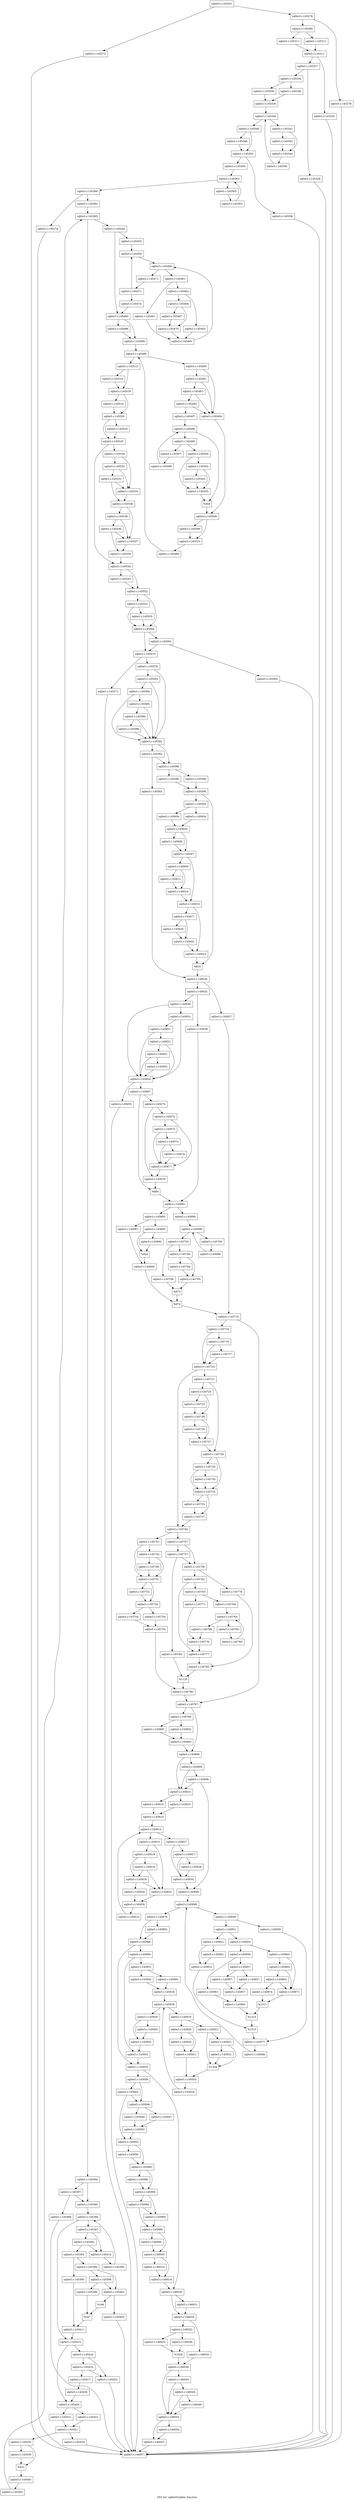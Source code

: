 digraph "CFG for 'sqlite3Update' function" {
	label="CFG for 'sqlite3Update' function";

	Node0x55c0f9e74350 [shape=record,label="{sqlite3.c:145202:}"];
	Node0x55c0f9e74350 -> Node0x55c0f9e86e60;
	Node0x55c0f9e74350 -> Node0x55c0f9e86eb0;
	Node0x55c0f9e86e60 [shape=record,label="{sqlite3.c:145272:}"];
	Node0x55c0f9e86e60 -> Node0x55c0f9e87af0;
	Node0x55c0f9e86eb0 [shape=record,label="{sqlite3.c:145278:}"];
	Node0x55c0f9e86eb0 -> Node0x55c0f9e88030;
	Node0x55c0f9e86eb0 -> Node0x55c0f9e88080;
	Node0x55c0f9e88030 [shape=record,label="{sqlite3.c:145279:}"];
	Node0x55c0f9e88030 -> Node0x55c0f9e87af0;
	Node0x55c0f9e88080 [shape=record,label="{sqlite3.c:145280:}"];
	Node0x55c0f9e88080 -> Node0x55c0f9e88cc0;
	Node0x55c0f9e88080 -> Node0x55c0f9e89290;
	Node0x55c0f9e88cc0 [shape=record,label="{sqlite3.c:145311:}"];
	Node0x55c0f9e88cc0 -> Node0x55c0f9e892e0;
	Node0x55c0f9e89290 [shape=record,label="{sqlite3.c:145311:}"];
	Node0x55c0f9e89290 -> Node0x55c0f9e892e0;
	Node0x55c0f9e892e0 [shape=record,label="{sqlite3.c:145311:}"];
	Node0x55c0f9e892e0 -> Node0x55c0f9e89bf0;
	Node0x55c0f9e892e0 -> Node0x55c0f9e89c40;
	Node0x55c0f9e89bf0 [shape=record,label="{sqlite3.c:145325:}"];
	Node0x55c0f9e89bf0 -> Node0x55c0f9e87af0;
	Node0x55c0f9e89c40 [shape=record,label="{sqlite3.c:145327:}"];
	Node0x55c0f9e89c40 -> Node0x55c0f9e8a270;
	Node0x55c0f9e89c40 -> Node0x55c0f9e8a2c0;
	Node0x55c0f9e8a270 [shape=record,label="{sqlite3.c:145328:}"];
	Node0x55c0f9e8a270 -> Node0x55c0f9e87af0;
	Node0x55c0f9e8a2c0 [shape=record,label="{sqlite3.c:145336:}"];
	Node0x55c0f9e8a2c0 -> Node0x55c0f9e8b150;
	Node0x55c0f9e8a2c0 -> Node0x55c0f9e8b1a0;
	Node0x55c0f9e8b150 [shape=record,label="{sqlite3.c:145338:}"];
	Node0x55c0f9e8b150 -> Node0x55c0f9e8b1f0;
	Node0x55c0f9e8b1a0 [shape=record,label="{sqlite3.c:145338:}"];
	Node0x55c0f9e8b1a0 -> Node0x55c0f9e8b1f0;
	Node0x55c0f9e8b1f0 [shape=record,label="{sqlite3.c:145338:}"];
	Node0x55c0f9e8b1f0 -> Node0x55c0f9e8be70;
	Node0x55c0f9e8be70 [shape=record,label="{sqlite3.c:145340:}"];
	Node0x55c0f9e8be70 -> Node0x55c0f9e8c090;
	Node0x55c0f9e8be70 -> Node0x55c0f9e8b9a0;
	Node0x55c0f9e8c090 [shape=record,label="{sqlite3.c:145341:}"];
	Node0x55c0f9e8c090 -> Node0x55c0f9e8c3d0;
	Node0x55c0f9e8c090 -> Node0x55c0f9e8c420;
	Node0x55c0f9e8c3d0 [shape=record,label="{sqlite3.c:145342:}"];
	Node0x55c0f9e8c3d0 -> Node0x55c0f9e8c420;
	Node0x55c0f9e8c420 [shape=record,label="{sqlite3.c:145344:}"];
	Node0x55c0f9e8c420 -> Node0x55c0f9e8c000;
	Node0x55c0f9e8c000 [shape=record,label="{sqlite3.c:145340:}"];
	Node0x55c0f9e8c000 -> Node0x55c0f9e8be70;
	Node0x55c0f9e8b9a0 [shape=record,label="{sqlite3.c:145346:}"];
	Node0x55c0f9e8b9a0 -> Node0x55c0f9e8d730;
	Node0x55c0f9e8b9a0 -> Node0x55c0f9e8d780;
	Node0x55c0f9e8d730 [shape=record,label="{sqlite3.c:145348:}"];
	Node0x55c0f9e8d730 -> Node0x55c0f9e8d780;
	Node0x55c0f9e8d780 [shape=record,label="{sqlite3.c:145352:}"];
	Node0x55c0f9e8d780 -> Node0x55c0f9e8f4c0;
	Node0x55c0f9e8d780 -> Node0x55c0f9e8f510;
	Node0x55c0f9e8f4c0 [shape=record,label="{sqlite3.c:145358:}"];
	Node0x55c0f9e8f4c0 -> Node0x55c0f9e87af0;
	Node0x55c0f9e8f510 [shape=record,label="{sqlite3.c:145359:}"];
	Node0x55c0f9e8f510 -> Node0x55c0f9e90d00;
	Node0x55c0f9e90d00 [shape=record,label="{sqlite3.c:145363:}"];
	Node0x55c0f9e90d00 -> Node0x55c0f9e90f20;
	Node0x55c0f9e90d00 -> Node0x55c0f9e90b50;
	Node0x55c0f9e90f20 [shape=record,label="{sqlite3.c:145363:}"];
	Node0x55c0f9e90f20 -> Node0x55c0f9e90e90;
	Node0x55c0f9e90e90 [shape=record,label="{sqlite3.c:145363:}"];
	Node0x55c0f9e90e90 -> Node0x55c0f9e90d00;
	Node0x55c0f9e90b50 [shape=record,label="{sqlite3.c:145366:}"];
	Node0x55c0f9e90b50 -> Node0x55c0f9e92990;
	Node0x55c0f9e90b50 -> Node0x55c0f9e929e0;
	Node0x55c0f9e92990 [shape=record,label="{sqlite3.c:145374:}"];
	Node0x55c0f9e92990 -> Node0x55c0f9e87af0;
	Node0x55c0f9e929e0 [shape=record,label="{sqlite3.c:145382:}"];
	Node0x55c0f9e929e0 -> Node0x55c0f9e93130;
	Node0x55c0f9e93130 [shape=record,label="{sqlite3.c:145383:}"];
	Node0x55c0f9e93130 -> Node0x55c0f9e93350;
	Node0x55c0f9e93130 -> Node0x55c0f9e92f80;
	Node0x55c0f9e93350 [shape=record,label="{sqlite3.c:145384:}"];
	Node0x55c0f9e93350 -> Node0x55c0f9e94270;
	Node0x55c0f9e93350 -> Node0x55c0f9e94220;
	Node0x55c0f9e94270 [shape=record,label="{sqlite3.c:145387:}"];
	Node0x55c0f9e94270 -> Node0x55c0f9e941d0;
	Node0x55c0f9e94270 -> Node0x55c0f9e94220;
	Node0x55c0f9e941d0 [shape=record,label="{sqlite3.c:145388:}"];
	Node0x55c0f9e941d0 -> Node0x55c0f9e87af0;
	Node0x55c0f9e94220 [shape=record,label="{sqlite3.c:145390:}"];
	Node0x55c0f9e94220 -> Node0x55c0f9e95030;
	Node0x55c0f9e95030 [shape=record,label="{sqlite3.c:145390:}"];
	Node0x55c0f9e95030 -> Node0x55c0f9e95250;
	Node0x55c0f9e95030 -> Node0x55c0f9e94e80;
	Node0x55c0f9e95250 [shape=record,label="{sqlite3.c:145391:}"];
	Node0x55c0f9e95250 -> Node0x55c0f9e95940;
	Node0x55c0f9e95250 -> Node0x55c0f9e958f0;
	Node0x55c0f9e95940 [shape=record,label="{sqlite3.c:145392:}"];
	Node0x55c0f9e95940 -> Node0x55c0f9e958a0;
	Node0x55c0f9e95940 -> Node0x55c0f9e958f0;
	Node0x55c0f9e958a0 [shape=record,label="{sqlite3.c:145394:}"];
	Node0x55c0f9e958a0 -> Node0x55c0f9e96f30;
	Node0x55c0f9e958a0 -> Node0x55c0f9e96fd0;
	Node0x55c0f9e96f30 [shape=record,label="{sqlite3.c:145395:}"];
	Node0x55c0f9e96f30 -> Node0x55c0f9e96f80;
	Node0x55c0f9e96fd0 [shape=record,label="{sqlite3.c:145398:}"];
	Node0x55c0f9e96fd0 -> Node0x55c0f9e97f60;
	Node0x55c0f9e96fd0 -> Node0x55c0f9e97f10;
	Node0x55c0f9e97f60 [shape=record,label="{sqlite3.c:145398:}"];
	Node0x55c0f9e97f60 -> Node0x55c0f9e97e70;
	Node0x55c0f9e97f60 -> Node0x55c0f9e97f10;
	Node0x55c0f9e97e70 [shape=record,label="{sqlite3.c:145399:}"];
	Node0x55c0f9e97e70 -> Node0x55c0f9e97ec0;
	Node0x55c0f9e97f10 [shape=record,label="{sqlite3.c:145402:}"];
	Node0x55c0f9e97f10 -> Node0x55c0f9e98d00;
	Node0x55c0f9e97f10 -> Node0x55c0f9e98d50;
	Node0x55c0f9e98d00 [shape=record,label="{sqlite3.c:145405:}"];
	Node0x55c0f9e98d00 -> Node0x55c0f9e87af0;
	Node0x55c0f9e98d50 [shape=record,label="{%346}"];
	Node0x55c0f9e98d50 -> Node0x55c0f9e97ec0;
	Node0x55c0f9e97ec0 [shape=record,label="{%347}"];
	Node0x55c0f9e97ec0 -> Node0x55c0f9e96f80;
	Node0x55c0f9e96f80 [shape=record,label="{sqlite3.c:145411:}"];
	Node0x55c0f9e96f80 -> Node0x55c0f9e94e80;
	Node0x55c0f9e958f0 [shape=record,label="{sqlite3.c:145414:}"];
	Node0x55c0f9e958f0 -> Node0x55c0f9e951c0;
	Node0x55c0f9e951c0 [shape=record,label="{sqlite3.c:145390:}"];
	Node0x55c0f9e951c0 -> Node0x55c0f9e95030;
	Node0x55c0f9e94e80 [shape=record,label="{sqlite3.c:145415:}"];
	Node0x55c0f9e94e80 -> Node0x55c0f9e9a9f0;
	Node0x55c0f9e94e80 -> Node0x55c0f9e9aa40;
	Node0x55c0f9e9a9f0 [shape=record,label="{sqlite3.c:145416:}"];
	Node0x55c0f9e9a9f0 -> Node0x55c0f9e9b110;
	Node0x55c0f9e9a9f0 -> Node0x55c0f9e9b0c0;
	Node0x55c0f9e9b110 [shape=record,label="{sqlite3.c:145416:}"];
	Node0x55c0f9e9b110 -> Node0x55c0f9e9b020;
	Node0x55c0f9e9b110 -> Node0x55c0f9e9b0c0;
	Node0x55c0f9e9b020 [shape=record,label="{sqlite3.c:145417:}"];
	Node0x55c0f9e9b020 -> Node0x55c0f9e9b070;
	Node0x55c0f9e9b0c0 [shape=record,label="{sqlite3.c:145422:}"];
	Node0x55c0f9e9b0c0 -> Node0x55c0f9e87af0;
	Node0x55c0f9e9b070 [shape=record,label="{sqlite3.c:145426:}"];
	Node0x55c0f9e9b070 -> Node0x55c0f9e9aa40;
	Node0x55c0f9e9aa40 [shape=record,label="{sqlite3.c:145429:}"];
	Node0x55c0f9e9aa40 -> Node0x55c0f9e9d920;
	Node0x55c0f9e9aa40 -> Node0x55c0f9e9d970;
	Node0x55c0f9e9d920 [shape=record,label="{sqlite3.c:145431:}"];
	Node0x55c0f9e9d920 -> Node0x55c0f9e9d9c0;
	Node0x55c0f9e9d970 [shape=record,label="{sqlite3.c:145431:}"];
	Node0x55c0f9e9d970 -> Node0x55c0f9e9d9c0;
	Node0x55c0f9e9d9c0 [shape=record,label="{sqlite3.c:145431:}"];
	Node0x55c0f9e9d9c0 -> Node0x55c0f9e9e800;
	Node0x55c0f9e9d9c0 -> Node0x55c0f9e9e9d0;
	Node0x55c0f9e9e800 [shape=record,label="{sqlite3.c:145434:}"];
	Node0x55c0f9e9e800 -> Node0x55c0f9e87af0;
	Node0x55c0f9e9e9d0 [shape=record,label="{sqlite3.c:145435:}"];
	Node0x55c0f9e9e9d0 -> Node0x55c0f9e9ee70;
	Node0x55c0f9e9e9d0 -> Node0x55c0f9e9eec0;
	Node0x55c0f9e9ee70 [shape=record,label="{sqlite3.c:145436:}"];
	Node0x55c0f9e9ee70 -> Node0x55c0f9e9eec0;
	Node0x55c0f9e9eec0 [shape=record,label="{%422}"];
	Node0x55c0f9e9eec0 -> Node0x55c0f9e9e980;
	Node0x55c0f9e9e980 [shape=record,label="{sqlite3.c:145440:}"];
	Node0x55c0f9e9e980 -> Node0x55c0f9e932c0;
	Node0x55c0f9e932c0 [shape=record,label="{sqlite3.c:145383:}"];
	Node0x55c0f9e932c0 -> Node0x55c0f9e93130;
	Node0x55c0f9e92f80 [shape=record,label="{sqlite3.c:145444:}"];
	Node0x55c0f9e92f80 -> Node0x55c0f9ea0050;
	Node0x55c0f9e92f80 -> Node0x55c0f9ea00a0;
	Node0x55c0f9ea0050 [shape=record,label="{sqlite3.c:145455:}"];
	Node0x55c0f9ea0050 -> Node0x55c0f9ea0950;
	Node0x55c0f9ea0950 [shape=record,label="{sqlite3.c:145459:}"];
	Node0x55c0f9ea0950 -> Node0x55c0f9ea0d80;
	Node0x55c0f9ea0d80 [shape=record,label="{sqlite3.c:145460:}"];
	Node0x55c0f9ea0d80 -> Node0x55c0f9ea0fa0;
	Node0x55c0f9ea0d80 -> Node0x55c0f9ea0bd0;
	Node0x55c0f9ea0fa0 [shape=record,label="{sqlite3.c:145461:}"];
	Node0x55c0f9ea0fa0 -> Node0x55c0f9ea15f0;
	Node0x55c0f9ea0fa0 -> Node0x55c0f9ea1640;
	Node0x55c0f9ea15f0 [shape=record,label="{sqlite3.c:145461:}"];
	Node0x55c0f9ea15f0 -> Node0x55c0f9ea0f10;
	Node0x55c0f9ea1640 [shape=record,label="{sqlite3.c:145462:}"];
	Node0x55c0f9ea1640 -> Node0x55c0f9ea1bf0;
	Node0x55c0f9ea1640 -> Node0x55c0f9ea1c40;
	Node0x55c0f9ea1bf0 [shape=record,label="{sqlite3.c:145462:}"];
	Node0x55c0f9ea1bf0 -> Node0x55c0f9ea0f10;
	Node0x55c0f9ea1c40 [shape=record,label="{sqlite3.c:145464:}"];
	Node0x55c0f9ea1c40 -> Node0x55c0f9ea2640;
	Node0x55c0f9ea1c40 -> Node0x55c0f9ea2690;
	Node0x55c0f9ea2640 [shape=record,label="{sqlite3.c:145467:}"];
	Node0x55c0f9ea2640 -> Node0x55c0f9ea2690;
	Node0x55c0f9ea2690 [shape=record,label="{sqlite3.c:145470:}"];
	Node0x55c0f9ea2690 -> Node0x55c0f9ea0f10;
	Node0x55c0f9ea0f10 [shape=record,label="{sqlite3.c:145460:}"];
	Node0x55c0f9ea0f10 -> Node0x55c0f9ea0d80;
	Node0x55c0f9ea0bd0 [shape=record,label="{sqlite3.c:145471:}"];
	Node0x55c0f9ea0bd0 -> Node0x55c0f9ea0900;
	Node0x55c0f9ea0900 [shape=record,label="{sqlite3.c:145471:}"];
	Node0x55c0f9ea0900 -> Node0x55c0f9ea0950;
	Node0x55c0f9ea0900 -> Node0x55c0f9ea08b0;
	Node0x55c0f9ea08b0 [shape=record,label="{sqlite3.c:145472:}"];
	Node0x55c0f9ea08b0 -> Node0x55c0f9ea00a0;
	Node0x55c0f9ea00a0 [shape=record,label="{sqlite3.c:145480:}"];
	Node0x55c0f9ea00a0 -> Node0x55c0f626da00;
	Node0x55c0f9ea00a0 -> Node0x55c0f9ea2e60;
	Node0x55c0f626da00 [shape=record,label="{sqlite3.c:145488:}"];
	Node0x55c0f626da00 -> Node0x55c0f9ea2e60;
	Node0x55c0f9ea2e60 [shape=record,label="{sqlite3.c:145489:}"];
	Node0x55c0f9ea2e60 -> Node0x55c0f9ea56d0;
	Node0x55c0f9ea56d0 [shape=record,label="{sqlite3.c:145489:}"];
	Node0x55c0f9ea56d0 -> Node0x55c0f9ea58f0;
	Node0x55c0f9ea56d0 -> Node0x55c0f9ea5200;
	Node0x55c0f9ea58f0 [shape=record,label="{sqlite3.c:145490:}"];
	Node0x55c0f9ea58f0 -> Node0x55c0f9ea5f20;
	Node0x55c0f9ea58f0 -> Node0x55c0f9ea6110;
	Node0x55c0f9ea6110 [shape=record,label="{sqlite3.c:145491:}"];
	Node0x55c0f9ea6110 -> Node0x55c0f9ea5f20;
	Node0x55c0f9ea6110 -> Node0x55c0f9ea6090;
	Node0x55c0f9ea6090 [shape=record,label="{sqlite3.c:145491:}"];
	Node0x55c0f9ea6090 -> Node0x55c0f9ea5f20;
	Node0x55c0f9ea6090 -> Node0x55c0f9ea6010;
	Node0x55c0f9ea6010 [shape=record,label="{sqlite3.c:145492:}"];
	Node0x55c0f9ea6010 -> Node0x55c0f9ea5f20;
	Node0x55c0f9ea6010 -> Node0x55c0f9ea5fc0;
	Node0x55c0f9ea5f20 [shape=record,label="{sqlite3.c:145494:}"];
	Node0x55c0f9ea5f20 -> Node0x55c0f9ea5f70;
	Node0x55c0f9ea5fc0 [shape=record,label="{sqlite3.c:145497:}"];
	Node0x55c0f9ea5fc0 -> Node0x55c0f9ea7050;
	Node0x55c0f9ea7050 [shape=record,label="{sqlite3.c:145498:}"];
	Node0x55c0f9ea7050 -> Node0x55c0f9ea7fa0;
	Node0x55c0f9ea7050 -> Node0x55c0f651e060;
	Node0x55c0f9ea7fa0 [shape=record,label="{sqlite3.c:145499:}"];
	Node0x55c0f9ea7fa0 -> Node0x55c0f9ea85f0;
	Node0x55c0f9ea7fa0 -> Node0x55c0f9ea8640;
	Node0x55c0f9ea85f0 [shape=record,label="{sqlite3.c:145500:}"];
	Node0x55c0f9ea85f0 -> Node0x55c0f9ea9910;
	Node0x55c0f9ea85f0 -> Node0x55c0f9ea98c0;
	Node0x55c0f9ea9910 [shape=record,label="{sqlite3.c:145502:}"];
	Node0x55c0f9ea9910 -> Node0x55c0f651e010;
	Node0x55c0f9ea9910 -> Node0x55c0f9ea98c0;
	Node0x55c0f651e010 [shape=record,label="{sqlite3.c:145503:}"];
	Node0x55c0f651e010 -> Node0x55c0f9ea98c0;
	Node0x55c0f9ea98c0 [shape=record,label="{sqlite3.c:145505:}"];
	Node0x55c0f9ea98c0 -> Node0x55c0f651e060;
	Node0x55c0f9ea8640 [shape=record,label="{sqlite3.c:145507:}"];
	Node0x55c0f9ea8640 -> Node0x55c0f9ea7f10;
	Node0x55c0f9ea7f10 [shape=record,label="{sqlite3.c:145498:}"];
	Node0x55c0f9ea7f10 -> Node0x55c0f9ea7050;
	Node0x55c0f651e060 [shape=record,label="{%564}"];
	Node0x55c0f651e060 -> Node0x55c0f9ea5f70;
	Node0x55c0f9ea5f70 [shape=record,label="{sqlite3.c:145509:}"];
	Node0x55c0f9ea5f70 -> Node0x55c0f9eaa860;
	Node0x55c0f9ea5f70 -> Node0x55c0f9eaa8b0;
	Node0x55c0f9eaa860 [shape=record,label="{sqlite3.c:145509:}"];
	Node0x55c0f9eaa860 -> Node0x55c0f9eaa8b0;
	Node0x55c0f9eaa8b0 [shape=record,label="{sqlite3.c:145510:}"];
	Node0x55c0f9eaa8b0 -> Node0x55c0f9ea5860;
	Node0x55c0f9ea5860 [shape=record,label="{sqlite3.c:145489:}"];
	Node0x55c0f9ea5860 -> Node0x55c0f9ea56d0;
	Node0x55c0f9ea5200 [shape=record,label="{sqlite3.c:145512:}"];
	Node0x55c0f9ea5200 -> Node0x55c0f9eac110;
	Node0x55c0f9ea5200 -> Node0x55c0f9eac160;
	Node0x55c0f9eac110 [shape=record,label="{sqlite3.c:145516:}"];
	Node0x55c0f9eac110 -> Node0x55c0f9eac160;
	Node0x55c0f9eac160 [shape=record,label="{sqlite3.c:145519:}"];
	Node0x55c0f9eac160 -> Node0x55c0f9eac970;
	Node0x55c0f9eac160 -> Node0x55c0f9eac9c0;
	Node0x55c0f9eac970 [shape=record,label="{sqlite3.c:145519:}"];
	Node0x55c0f9eac970 -> Node0x55c0f9eac9c0;
	Node0x55c0f9eac9c0 [shape=record,label="{sqlite3.c:145520:}"];
	Node0x55c0f9eac9c0 -> Node0x55c0f9ead130;
	Node0x55c0f9eac9c0 -> Node0x55c0f9ead180;
	Node0x55c0f9ead180 [shape=record,label="{sqlite3.c:145520:}"];
	Node0x55c0f9ead180 -> Node0x55c0f9ead130;
	Node0x55c0f9ead130 [shape=record,label="{sqlite3.c:145520:}"];
	Node0x55c0f9ead130 -> Node0x55c0f9ead8e0;
	Node0x55c0f9ead130 -> Node0x55c0f9ead890;
	Node0x55c0f9ead890 [shape=record,label="{sqlite3.c:145530:}"];
	Node0x55c0f9ead890 -> Node0x55c0f9eae6d0;
	Node0x55c0f9ead890 -> Node0x55c0f9eae7f0;
	Node0x55c0f9eae7f0 [shape=record,label="{sqlite3.c:145532:}"];
	Node0x55c0f9eae7f0 -> Node0x55c0f9eae6d0;
	Node0x55c0f9eae7f0 -> Node0x55c0f9eae770;
	Node0x55c0f9eae770 [shape=record,label="{sqlite3.c:145532:}"];
	Node0x55c0f9eae770 -> Node0x55c0f9eae6d0;
	Node0x55c0f9eae770 -> Node0x55c0f9eae720;
	Node0x55c0f9eae6d0 [shape=record,label="{sqlite3.c:145533:}"];
	Node0x55c0f9eae6d0 -> Node0x55c0f9eae720;
	Node0x55c0f9eae720 [shape=record,label="{sqlite3.c:145536:}"];
	Node0x55c0f9eae720 -> Node0x55c0f9eafa30;
	Node0x55c0f9eae720 -> Node0x55c0f9eafb50;
	Node0x55c0f9eafb50 [shape=record,label="{sqlite3.c:145536:}"];
	Node0x55c0f9eafb50 -> Node0x55c0f9eafa30;
	Node0x55c0f9eafb50 -> Node0x55c0f9eafad0;
	Node0x55c0f9eafad0 [shape=record,label="{sqlite3.c:145536:}"];
	Node0x55c0f9eafad0 -> Node0x55c0f9eafa30;
	Node0x55c0f9eafad0 -> Node0x55c0f9eafa80;
	Node0x55c0f9eafa30 [shape=record,label="{sqlite3.c:145537:}"];
	Node0x55c0f9eafa30 -> Node0x55c0f9eafa80;
	Node0x55c0f9eafa80 [shape=record,label="{sqlite3.c:145539:}"];
	Node0x55c0f9eafa80 -> Node0x55c0f9ead8e0;
	Node0x55c0f9ead8e0 [shape=record,label="{sqlite3.c:145544:}"];
	Node0x55c0f9ead8e0 -> Node0x55c0f9eb12d0;
	Node0x55c0f9ead8e0 -> Node0x55c0f9eb1320;
	Node0x55c0f9eb12d0 [shape=record,label="{sqlite3.c:145545:}"];
	Node0x55c0f9eb12d0 -> Node0x55c0f9eb1320;
	Node0x55c0f9eb1320 [shape=record,label="{sqlite3.c:145552:}"];
	Node0x55c0f9eb1320 -> Node0x55c0f9eb1be0;
	Node0x55c0f9eb1320 -> Node0x55c0f9eb1b90;
	Node0x55c0f9eb1be0 [shape=record,label="{sqlite3.c:145552:}"];
	Node0x55c0f9eb1be0 -> Node0x55c0f9eb1b40;
	Node0x55c0f9eb1be0 -> Node0x55c0f9eb1b90;
	Node0x55c0f9eb1b40 [shape=record,label="{sqlite3.c:145553:}"];
	Node0x55c0f9eb1b40 -> Node0x55c0f9eb1b90;
	Node0x55c0f9eb1b90 [shape=record,label="{sqlite3.c:145564:}"];
	Node0x55c0f9eb1b90 -> Node0x55c0f9eb2aa0;
	Node0x55c0f9eb1b90 -> Node0x55c0f9eb2a50;
	Node0x55c0f9eb2aa0 [shape=record,label="{sqlite3.c:145564:}"];
	Node0x55c0f9eb2aa0 -> Node0x55c0f9eb24e0;
	Node0x55c0f9eb2aa0 -> Node0x55c0f9eb2a50;
	Node0x55c0f9eb24e0 [shape=record,label="{sqlite3.c:145565:}"];
	Node0x55c0f9eb24e0 -> Node0x55c0f9e87af0;
	Node0x55c0f9eb2a50 [shape=record,label="{sqlite3.c:145570:}"];
	Node0x55c0f9eb2a50 -> Node0x55c0f9eb3300;
	Node0x55c0f9eb2a50 -> Node0x55c0f9eb3350;
	Node0x55c0f9eb3300 [shape=record,label="{sqlite3.c:145571:}"];
	Node0x55c0f9eb3300 -> Node0x55c0f9e87af0;
	Node0x55c0f9eb3350 [shape=record,label="{sqlite3.c:145578:}"];
	Node0x55c0f9eb3350 -> Node0x55c0f9eb4860;
	Node0x55c0f9eb3350 -> Node0x55c0f9eb3fa0;
	Node0x55c0f9eb4860 [shape=record,label="{sqlite3.c:145583:}"];
	Node0x55c0f9eb4860 -> Node0x55c0f9eb3fa0;
	Node0x55c0f9eb4860 -> Node0x55c0f9eb47e0;
	Node0x55c0f9eb47e0 [shape=record,label="{sqlite3.c:145584:}"];
	Node0x55c0f9eb47e0 -> Node0x55c0f9eb3fa0;
	Node0x55c0f9eb47e0 -> Node0x55c0f9eb4760;
	Node0x55c0f9eb4760 [shape=record,label="{sqlite3.c:145585:}"];
	Node0x55c0f9eb4760 -> Node0x55c0f9eb3fa0;
	Node0x55c0f9eb4760 -> Node0x55c0f9eb46e0;
	Node0x55c0f9eb46e0 [shape=record,label="{sqlite3.c:145586:}"];
	Node0x55c0f9eb46e0 -> Node0x55c0f651e5c0;
	Node0x55c0f9eb46e0 -> Node0x55c0f9eb3fa0;
	Node0x55c0f651e5c0 [shape=record,label="{sqlite3.c:145588:}"];
	Node0x55c0f651e5c0 -> Node0x55c0f9eb3fa0;
	Node0x55c0f9eb3fa0 [shape=record,label="{sqlite3.c:145592:}"];
	Node0x55c0f9eb3fa0 -> Node0x55c0f9eb6260;
	Node0x55c0f9eb3fa0 -> Node0x55c0f9eb6210;
	Node0x55c0f9eb6260 [shape=record,label="{sqlite3.c:145592:}"];
	Node0x55c0f9eb6260 -> Node0x55c0f9eb6170;
	Node0x55c0f9eb6260 -> Node0x55c0f9eb6210;
	Node0x55c0f9eb6170 [shape=record,label="{sqlite3.c:145593:}"];
	Node0x55c0f9eb6170 -> Node0x55c0f9eb61c0;
	Node0x55c0f9eb6210 [shape=record,label="{sqlite3.c:145598:}"];
	Node0x55c0f9eb6210 -> Node0x55c0f9eb6ba0;
	Node0x55c0f9eb6210 -> Node0x55c0f9eb7590;
	Node0x55c0f9eb6ba0 [shape=record,label="{sqlite3.c:145598:}"];
	Node0x55c0f9eb6ba0 -> Node0x55c0f9eb75e0;
	Node0x55c0f9eb7590 [shape=record,label="{sqlite3.c:145598:}"];
	Node0x55c0f9eb7590 -> Node0x55c0f9eb75e0;
	Node0x55c0f9eb75e0 [shape=record,label="{sqlite3.c:145598:}"];
	Node0x55c0f9eb75e0 -> Node0x55c0f9eb8e20;
	Node0x55c0f9eb75e0 -> Node0x55c0f9eb8e70;
	Node0x55c0f9eb8e20 [shape=record,label="{sqlite3.c:145604:}"];
	Node0x55c0f9eb8e20 -> Node0x55c0f9eb9760;
	Node0x55c0f9eb8e20 -> Node0x55c0f9eb97b0;
	Node0x55c0f9eb9760 [shape=record,label="{sqlite3.c:145604:}"];
	Node0x55c0f9eb9760 -> Node0x55c0f9eb9800;
	Node0x55c0f9eb97b0 [shape=record,label="{sqlite3.c:145604:}"];
	Node0x55c0f9eb97b0 -> Node0x55c0f9eb9800;
	Node0x55c0f9eb9800 [shape=record,label="{sqlite3.c:145604:}"];
	Node0x55c0f9eb9800 -> Node0x55c0f9eba430;
	Node0x55c0f9eb9800 -> Node0x55c0f9eba480;
	Node0x55c0f9eba430 [shape=record,label="{sqlite3.c:145606:}"];
	Node0x55c0f9eba430 -> Node0x55c0f9eba480;
	Node0x55c0f9eba480 [shape=record,label="{sqlite3.c:145607:}"];
	Node0x55c0f9eba480 -> Node0x55c0f9ebabe0;
	Node0x55c0f9eba480 -> Node0x55c0f9ebb170;
	Node0x55c0f9ebabe0 [shape=record,label="{sqlite3.c:145609:}"];
	Node0x55c0f9ebabe0 -> Node0x55c0f9ebba60;
	Node0x55c0f9ebabe0 -> Node0x55c0f9ebbab0;
	Node0x55c0f9ebba60 [shape=record,label="{sqlite3.c:145611:}"];
	Node0x55c0f9ebba60 -> Node0x55c0f9ebbab0;
	Node0x55c0f9ebbab0 [shape=record,label="{sqlite3.c:145614:}"];
	Node0x55c0f9ebbab0 -> Node0x55c0f9ebb170;
	Node0x55c0f9ebb170 [shape=record,label="{sqlite3.c:145615:}"];
	Node0x55c0f9ebb170 -> Node0x55c0f9ebc5e0;
	Node0x55c0f9ebb170 -> Node0x55c0f9ebc630;
	Node0x55c0f9ebc5e0 [shape=record,label="{sqlite3.c:145617:}"];
	Node0x55c0f9ebc5e0 -> Node0x55c0f651e100;
	Node0x55c0f9ebc5e0 -> Node0x55c0f9ea8dc0;
	Node0x55c0f651e100 [shape=record,label="{sqlite3.c:145620:}"];
	Node0x55c0f651e100 -> Node0x55c0f9ea8dc0;
	Node0x55c0f9ea8dc0 [shape=record,label="{sqlite3.c:145622:}"];
	Node0x55c0f9ea8dc0 -> Node0x55c0f9ebc630;
	Node0x55c0f9ebc630 [shape=record,label="{sqlite3.c:145623:}"];
	Node0x55c0f9ebc630 -> Node0x55c0f9eb8e70;
	Node0x55c0f9eb8e70 [shape=record,label="{%833}"];
	Node0x55c0f9eb8e70 -> Node0x55c0f9eb61c0;
	Node0x55c0f9eb61c0 [shape=record,label="{sqlite3.c:145626:}"];
	Node0x55c0f9eb61c0 -> Node0x55c0f9ebd0e0;
	Node0x55c0f9eb61c0 -> Node0x55c0f9ebdab0;
	Node0x55c0f9ebd0e0 [shape=record,label="{sqlite3.c:145627:}"];
	Node0x55c0f9ebd0e0 -> Node0x55c0f9ebda60;
	Node0x55c0f9ebdab0 [shape=record,label="{sqlite3.c:145632:}"];
	Node0x55c0f9ebdab0 -> Node0x55c0f9ebe550;
	Node0x55c0f9ebdab0 -> Node0x55c0f9ebe5f0;
	Node0x55c0f9ebe550 [shape=record,label="{sqlite3.c:145638:}"];
	Node0x55c0f9ebe550 -> Node0x55c0f9ebe5a0;
	Node0x55c0f9ebe5f0 [shape=record,label="{sqlite3.c:145650:}"];
	Node0x55c0f9ebe5f0 -> Node0x55c0f9ebf280;
	Node0x55c0f9ebe5f0 -> Node0x55c0f9ebf450;
	Node0x55c0f9ebf450 [shape=record,label="{sqlite3.c:145651:}"];
	Node0x55c0f9ebf450 -> Node0x55c0f9ebf280;
	Node0x55c0f9ebf450 -> Node0x55c0f9ebf3d0;
	Node0x55c0f9ebf3d0 [shape=record,label="{sqlite3.c:145651:}"];
	Node0x55c0f9ebf3d0 -> Node0x55c0f9ebf280;
	Node0x55c0f9ebf3d0 -> Node0x55c0f9ebf350;
	Node0x55c0f9ebf350 [shape=record,label="{sqlite3.c:145651:}"];
	Node0x55c0f9ebf350 -> Node0x55c0f9ebf280;
	Node0x55c0f9ebf350 -> Node0x55c0f9ebf2d0;
	Node0x55c0f9ebf2d0 [shape=record,label="{sqlite3.c:145651:}"];
	Node0x55c0f9ebf2d0 -> Node0x55c0f9ebf280;
	Node0x55c0f9ebf2d0 -> Node0x55c0f9ebf230;
	Node0x55c0f9ebf230 [shape=record,label="{sqlite3.c:145652:}"];
	Node0x55c0f9ebf230 -> Node0x55c0f9ebf280;
	Node0x55c0f9ebf280 [shape=record,label="{sqlite3.c:145654:}"];
	Node0x55c0f9ebf280 -> Node0x55c0f9ec07d0;
	Node0x55c0f9ebf280 -> Node0x55c0f9ec0ad0;
	Node0x55c0f9ec07d0 [shape=record,label="{sqlite3.c:145655:}"];
	Node0x55c0f9ec07d0 -> Node0x55c0f9e87af0;
	Node0x55c0f9ec0ad0 [shape=record,label="{sqlite3.c:145667:}"];
	Node0x55c0f9ec0ad0 -> Node0x55c0f9ec14a0;
	Node0x55c0f9ec0ad0 -> Node0x55c0f9ec14f0;
	Node0x55c0f9ec14a0 [shape=record,label="{sqlite3.c:145670:}"];
	Node0x55c0f9ec14a0 -> Node0x55c0f9ec1a00;
	Node0x55c0f9ec14a0 -> Node0x55c0f9ec1a50;
	Node0x55c0f9ec1a00 [shape=record,label="{sqlite3.c:145672:}"];
	Node0x55c0f9ec1a00 -> Node0x55c0f9ec2420;
	Node0x55c0f9ec1a00 -> Node0x55c0f9ec2350;
	Node0x55c0f9ec2420 [shape=record,label="{sqlite3.c:145673:}"];
	Node0x55c0f9ec2420 -> Node0x55c0f9ec23a0;
	Node0x55c0f9ec2420 -> Node0x55c0f9ec2350;
	Node0x55c0f9ec23a0 [shape=record,label="{sqlite3.c:145673:}"];
	Node0x55c0f9ec23a0 -> Node0x55c0f9ec2300;
	Node0x55c0f9ec23a0 -> Node0x55c0f9ec2350;
	Node0x55c0f9ec2300 [shape=record,label="{sqlite3.c:145674:}"];
	Node0x55c0f9ec2300 -> Node0x55c0f9ec2350;
	Node0x55c0f9ec2350 [shape=record,label="{sqlite3.c:145677:}"];
	Node0x55c0f9ec2350 -> Node0x55c0f9ec1a50;
	Node0x55c0f9ec1a50 [shape=record,label="{sqlite3.c:145678:}"];
	Node0x55c0f9ec1a50 -> Node0x55c0f9ec14f0;
	Node0x55c0f9ec14f0 [shape=record,label="{%894}"];
	Node0x55c0f9ec14f0 -> Node0x55c0f9ebe5a0;
	Node0x55c0f9ebe5a0 [shape=record,label="{sqlite3.c:145681:}"];
	Node0x55c0f9ebe5a0 -> Node0x55c0f9ec35c0;
	Node0x55c0f9ebe5a0 -> Node0x55c0f9ec3660;
	Node0x55c0f9ec35c0 [shape=record,label="{sqlite3.c:145685:}"];
	Node0x55c0f9ec35c0 -> Node0x55c0f9ec3ea0;
	Node0x55c0f9ec35c0 -> Node0x55c0f9ec3f40;
	Node0x55c0f9ec3ea0 [shape=record,label="{sqlite3.c:145687:}"];
	Node0x55c0f9ec3ea0 -> Node0x55c0f9ec3ef0;
	Node0x55c0f9ec3f40 [shape=record,label="{sqlite3.c:145690:}"];
	Node0x55c0f9ec3f40 -> Node0x55c0f9ec4b80;
	Node0x55c0f9ec3f40 -> Node0x55c0f9ec4db0;
	Node0x55c0f9ec4b80 [shape=record,label="{sqlite3.c:145690:}"];
	Node0x55c0f9ec4b80 -> Node0x55c0f9ec4db0;
	Node0x55c0f9ec4db0 [shape=record,label="{%924}"];
	Node0x55c0f9ec4db0 -> Node0x55c0f9ec3ef0;
	Node0x55c0f9ec3ef0 [shape=record,label="{sqlite3.c:145692:}"];
	Node0x55c0f9ec3ef0 -> Node0x55c0f9ec3610;
	Node0x55c0f9ec3660 [shape=record,label="{sqlite3.c:145698:}"];
	Node0x55c0f9ec3660 -> Node0x55c0f9ec56a0;
	Node0x55c0f9ec56a0 [shape=record,label="{sqlite3.c:145698:}"];
	Node0x55c0f9ec56a0 -> Node0x55c0f9ec58c0;
	Node0x55c0f9ec56a0 -> Node0x55c0f9ec54f0;
	Node0x55c0f9ec58c0 [shape=record,label="{sqlite3.c:145700:}"];
	Node0x55c0f9ec58c0 -> Node0x55c0f9ec5830;
	Node0x55c0f9ec5830 [shape=record,label="{sqlite3.c:145698:}"];
	Node0x55c0f9ec5830 -> Node0x55c0f9ec56a0;
	Node0x55c0f9ec54f0 [shape=record,label="{sqlite3.c:145703:}"];
	Node0x55c0f9ec54f0 -> Node0x55c0f9ec6570;
	Node0x55c0f9ec54f0 -> Node0x55c0f9ec6a50;
	Node0x55c0f9ec6570 [shape=record,label="{sqlite3.c:145704:}"];
	Node0x55c0f9ec6570 -> Node0x55c0f9ec6d20;
	Node0x55c0f9ec6570 -> Node0x55c0f9ec6d70;
	Node0x55c0f9ec6d20 [shape=record,label="{sqlite3.c:145704:}"];
	Node0x55c0f9ec6d20 -> Node0x55c0f9ec6d70;
	Node0x55c0f9ec6d70 [shape=record,label="{sqlite3.c:145705:}"];
	Node0x55c0f9ec6d70 -> Node0x55c0f9ec6a00;
	Node0x55c0f9ec6a50 [shape=record,label="{sqlite3.c:145708:}"];
	Node0x55c0f9ec6a50 -> Node0x55c0f9ec6a00;
	Node0x55c0f9ec6a00 [shape=record,label="{%973}"];
	Node0x55c0f9ec6a00 -> Node0x55c0f9ec3610;
	Node0x55c0f9ec3610 [shape=record,label="{%974}"];
	Node0x55c0f9ec3610 -> Node0x55c0f9ebda60;
	Node0x55c0f9ebda60 [shape=record,label="{sqlite3.c:145715:}"];
	Node0x55c0f9ebda60 -> Node0x55c0f9ec7da0;
	Node0x55c0f9ebda60 -> Node0x55c0f9ec8790;
	Node0x55c0f9ec7da0 [shape=record,label="{sqlite3.c:145716:}"];
	Node0x55c0f9ec7da0 -> Node0x55c0f9ec8c40;
	Node0x55c0f9ec7da0 -> Node0x55c0f9ec8bf0;
	Node0x55c0f9ec8c40 [shape=record,label="{sqlite3.c:145716:}"];
	Node0x55c0f9ec8c40 -> Node0x55c0f9ec8ba0;
	Node0x55c0f9ec8c40 -> Node0x55c0f9ec8bf0;
	Node0x55c0f9ec8ba0 [shape=record,label="{sqlite3.c:145717:}"];
	Node0x55c0f9ec8ba0 -> Node0x55c0f9ec8bf0;
	Node0x55c0f9ec8bf0 [shape=record,label="{sqlite3.c:145720:}"];
	Node0x55c0f9ec8bf0 -> Node0x55c0f9ec94a0;
	Node0x55c0f9ec8bf0 -> Node0x55c0f9ec9450;
	Node0x55c0f9ec9450 [shape=record,label="{sqlite3.c:145721:}"];
	Node0x55c0f9ec9450 -> Node0x55c0f9ec9b90;
	Node0x55c0f9ec9450 -> Node0x55c0f9ec9be0;
	Node0x55c0f9ec9b90 [shape=record,label="{sqlite3.c:145725:}"];
	Node0x55c0f9ec9b90 -> Node0x55c0f9ec9ff0;
	Node0x55c0f9ec9b90 -> Node0x55c0f9eca040;
	Node0x55c0f9ec9ff0 [shape=record,label="{sqlite3.c:145725:}"];
	Node0x55c0f9ec9ff0 -> Node0x55c0f9eca040;
	Node0x55c0f9eca040 [shape=record,label="{sqlite3.c:145726:}"];
	Node0x55c0f9eca040 -> Node0x55c0f9ecaa20;
	Node0x55c0f9eca040 -> Node0x55c0f9ecaa70;
	Node0x55c0f9ecaa20 [shape=record,label="{sqlite3.c:145726:}"];
	Node0x55c0f9ecaa20 -> Node0x55c0f9ecaa70;
	Node0x55c0f9ecaa70 [shape=record,label="{sqlite3.c:145727:}"];
	Node0x55c0f9ecaa70 -> Node0x55c0f9ec9be0;
	Node0x55c0f9ec9be0 [shape=record,label="{sqlite3.c:145729:}"];
	Node0x55c0f9ec9be0 -> Node0x55c0f9ecb660;
	Node0x55c0f9ec9be0 -> Node0x55c0f9ecb610;
	Node0x55c0f9ecb660 [shape=record,label="{sqlite3.c:145729:}"];
	Node0x55c0f9ecb660 -> Node0x55c0f9ecb5c0;
	Node0x55c0f9ecb660 -> Node0x55c0f9ecb610;
	Node0x55c0f9ecb5c0 [shape=record,label="{sqlite3.c:145730:}"];
	Node0x55c0f9ecb5c0 -> Node0x55c0f9ecb610;
	Node0x55c0f9ecb610 [shape=record,label="{sqlite3.c:145732:}"];
	Node0x55c0f9ecb610 -> Node0x55c0f9ecc700;
	Node0x55c0f9ecb610 -> Node0x55c0f9ecc970;
	Node0x55c0f9ecc700 [shape=record,label="{sqlite3.c:145735:}"];
	Node0x55c0f9ecc700 -> Node0x55c0f9ecc970;
	Node0x55c0f9ecc970 [shape=record,label="{sqlite3.c:145737:}"];
	Node0x55c0f9ecc970 -> Node0x55c0f9ec94a0;
	Node0x55c0f9ec94a0 [shape=record,label="{sqlite3.c:145740:}"];
	Node0x55c0f9ec94a0 -> Node0x55c0f9ecd0b0;
	Node0x55c0f9ec94a0 -> Node0x55c0f9ecd150;
	Node0x55c0f9ecd0b0 [shape=record,label="{sqlite3.c:145741:}"];
	Node0x55c0f9ecd0b0 -> Node0x55c0f9ecd600;
	Node0x55c0f9ecd0b0 -> Node0x55c0f9ecd5b0;
	Node0x55c0f9ecd600 [shape=record,label="{sqlite3.c:145742:}"];
	Node0x55c0f9ecd600 -> Node0x55c0f9ecd560;
	Node0x55c0f9ecd600 -> Node0x55c0f9ecd5b0;
	Node0x55c0f9ecd560 [shape=record,label="{sqlite3.c:145748:}"];
	Node0x55c0f9ecd560 -> Node0x55c0f9ecd5b0;
	Node0x55c0f9ecd5b0 [shape=record,label="{sqlite3.c:145751:}"];
	Node0x55c0f9ecd5b0 -> Node0x55c0f9ece170;
	Node0x55c0f9ecd5b0 -> Node0x55c0f9ece4a0;
	Node0x55c0f9ece170 [shape=record,label="{sqlite3.c:145752:}"];
	Node0x55c0f9ece170 -> Node0x55c0f9ece4a0;
	Node0x55c0f9ece4a0 [shape=record,label="{sqlite3.c:145754:}"];
	Node0x55c0f9ece4a0 -> Node0x55c0f9ecec30;
	Node0x55c0f9ece4a0 -> Node0x55c0f9ecec80;
	Node0x55c0f9ecec30 [shape=record,label="{sqlite3.c:145754:}"];
	Node0x55c0f9ecec30 -> Node0x55c0f9ececd0;
	Node0x55c0f9ecec80 [shape=record,label="{sqlite3.c:145754:}"];
	Node0x55c0f9ecec80 -> Node0x55c0f9ececd0;
	Node0x55c0f9ececd0 [shape=record,label="{sqlite3.c:145754:}"];
	Node0x55c0f9ececd0 -> Node0x55c0f9ecd100;
	Node0x55c0f9ecd150 [shape=record,label="{sqlite3.c:145757:}"];
	Node0x55c0f9ecd150 -> Node0x55c0f9ecf4b0;
	Node0x55c0f9ecd150 -> Node0x55c0f9ecf5a0;
	Node0x55c0f9ecf5a0 [shape=record,label="{sqlite3.c:145757:}"];
	Node0x55c0f9ecf5a0 -> Node0x55c0f9ecf4b0;
	Node0x55c0f9ecf5a0 -> Node0x55c0f9ecf550;
	Node0x55c0f9ecf4b0 [shape=record,label="{sqlite3.c:145758:}"];
	Node0x55c0f9ecf4b0 -> Node0x55c0f9ed02f0;
	Node0x55c0f9ecf4b0 -> Node0x55c0f9ed0390;
	Node0x55c0f9ed02f0 [shape=record,label="{sqlite3.c:145762:}"];
	Node0x55c0f9ed02f0 -> Node0x55c0f9ed0720;
	Node0x55c0f9ed02f0 -> Node0x55c0f9ed06d0;
	Node0x55c0f9ed06d0 [shape=record,label="{sqlite3.c:145763:}"];
	Node0x55c0f9ed06d0 -> Node0x55c0f9ed0a60;
	Node0x55c0f9ed06d0 -> Node0x55c0f9ed0b00;
	Node0x55c0f9ed0a60 [shape=record,label="{sqlite3.c:145764:}"];
	Node0x55c0f9ed0a60 -> Node0x55c0f9ed0f80;
	Node0x55c0f9ed0f80 [shape=record,label="{sqlite3.c:145764:}"];
	Node0x55c0f9ed0f80 -> Node0x55c0f9ed11a0;
	Node0x55c0f9ed0f80 -> Node0x55c0f9ed0dd0;
	Node0x55c0f9ed11a0 [shape=record,label="{sqlite3.c:145765:}"];
	Node0x55c0f9ed11a0 -> Node0x55c0f9ed1110;
	Node0x55c0f9ed1110 [shape=record,label="{sqlite3.c:145764:}"];
	Node0x55c0f9ed1110 -> Node0x55c0f9ed0f80;
	Node0x55c0f9ed0dd0 [shape=record,label="{sqlite3.c:145768:}"];
	Node0x55c0f9ed0dd0 -> Node0x55c0f9ed0ab0;
	Node0x55c0f9ed0b00 [shape=record,label="{sqlite3.c:145771:}"];
	Node0x55c0f9ed0b00 -> Node0x55c0f9ed0ab0;
	Node0x55c0f9ed0ab0 [shape=record,label="{sqlite3.c:145776:}"];
	Node0x55c0f9ed0ab0 -> Node0x55c0f9ed0720;
	Node0x55c0f9ed0720 [shape=record,label="{sqlite3.c:145777:}"];
	Node0x55c0f9ed0720 -> Node0x55c0f9ed0340;
	Node0x55c0f9ed0390 [shape=record,label="{sqlite3.c:145778:}"];
	Node0x55c0f9ed0390 -> Node0x55c0f9ed0340;
	Node0x55c0f9ed0340 [shape=record,label="{sqlite3.c:145782:}"];
	Node0x55c0f9ed0340 -> Node0x55c0f9ecf500;
	Node0x55c0f9ecf550 [shape=record,label="{sqlite3.c:145783:}"];
	Node0x55c0f9ecf550 -> Node0x55c0f9ecf500;
	Node0x55c0f9ecf500 [shape=record,label="{%1125}"];
	Node0x55c0f9ecf500 -> Node0x55c0f9ecd100;
	Node0x55c0f9ecd100 [shape=record,label="{sqlite3.c:145790:}"];
	Node0x55c0f9ecd100 -> Node0x55c0f9ec8790;
	Node0x55c0f9ec8790 [shape=record,label="{sqlite3.c:145797:}"];
	Node0x55c0f9ec8790 -> Node0x55c0f9ed19c0;
	Node0x55c0f9ec8790 -> Node0x55c0f9ed4a00;
	Node0x55c0f9ed19c0 [shape=record,label="{sqlite3.c:145799:}"];
	Node0x55c0f9ed19c0 -> Node0x55c0f9ed4d70;
	Node0x55c0f9ed19c0 -> Node0x55c0f9ed4e10;
	Node0x55c0f9ed4d70 [shape=record,label="{sqlite3.c:145800:}"];
	Node0x55c0f9ed4d70 -> Node0x55c0f9ed4dc0;
	Node0x55c0f9ed4e10 [shape=record,label="{sqlite3.c:145802:}"];
	Node0x55c0f9ed4e10 -> Node0x55c0f9ed4dc0;
	Node0x55c0f9ed4dc0 [shape=record,label="{sqlite3.c:145804:}"];
	Node0x55c0f9ed4dc0 -> Node0x55c0f9ed4a00;
	Node0x55c0f9ed4a00 [shape=record,label="{sqlite3.c:145809:}"];
	Node0x55c0f9ed4a00 -> Node0x55c0f9ed5820;
	Node0x55c0f9ed4a00 -> Node0x55c0f9ed5f50;
	Node0x55c0f9ed5f50 [shape=record,label="{sqlite3.c:145809:}"];
	Node0x55c0f9ed5f50 -> Node0x55c0f9ed5820;
	Node0x55c0f9ed5f50 -> Node0x55c0f9ed5ed0;
	Node0x55c0f9ed5ed0 [shape=record,label="{sqlite3.c:145809:}"];
	Node0x55c0f9ed5ed0 -> Node0x55c0f9ed5820;
	Node0x55c0f9ed5ed0 -> Node0x55c0f9ed5e80;
	Node0x55c0f9ed5820 [shape=record,label="{sqlite3.c:145810:}"];
	Node0x55c0f9ed5820 -> Node0x55c0f9ed69a0;
	Node0x55c0f9ed5820 -> Node0x55c0f9ed69f0;
	Node0x55c0f9ed69a0 [shape=record,label="{sqlite3.c:145810:}"];
	Node0x55c0f9ed69a0 -> Node0x55c0f9ed6a40;
	Node0x55c0f9ed69f0 [shape=record,label="{sqlite3.c:145810:}"];
	Node0x55c0f9ed69f0 -> Node0x55c0f9ed6a40;
	Node0x55c0f9ed6a40 [shape=record,label="{sqlite3.c:145810:}"];
	Node0x55c0f9ed6a40 -> Node0x55c0f9ed7a00;
	Node0x55c0f9ed7a00 [shape=record,label="{sqlite3.c:145814:}"];
	Node0x55c0f9ed7a00 -> Node0x55c0f9ed7c20;
	Node0x55c0f9ed7a00 -> Node0x55c0f9ed7530;
	Node0x55c0f9ed7c20 [shape=record,label="{sqlite3.c:145815:}"];
	Node0x55c0f9ed7c20 -> Node0x55c0f9ed9060;
	Node0x55c0f9ed7c20 -> Node0x55c0f9ed91d0;
	Node0x55c0f9ed91d0 [shape=record,label="{sqlite3.c:145818:}"];
	Node0x55c0f9ed91d0 -> Node0x55c0f9ed9500;
	Node0x55c0f9ed91d0 -> Node0x55c0f9ed9150;
	Node0x55c0f9ed9500 [shape=record,label="{sqlite3.c:145818:}"];
	Node0x55c0f9ed9500 -> Node0x55c0f9ed9060;
	Node0x55c0f9ed9500 -> Node0x55c0f9ed9150;
	Node0x55c0f9ed9150 [shape=record,label="{sqlite3.c:145819:}"];
	Node0x55c0f9ed9150 -> Node0x55c0f9ed9060;
	Node0x55c0f9ed9150 -> Node0x55c0f9ed9100;
	Node0x55c0f9ed9060 [shape=record,label="{sqlite3.c:145822:}"];
	Node0x55c0f9ed9060 -> Node0x55c0f9ed90b0;
	Node0x55c0f9ed9100 [shape=record,label="{sqlite3.c:145824:}"];
	Node0x55c0f9ed9100 -> Node0x55c0f9ed90b0;
	Node0x55c0f9ed90b0 [shape=record,label="{sqlite3.c:145826:}"];
	Node0x55c0f9ed90b0 -> Node0x55c0f9ed7b90;
	Node0x55c0f9ed7b90 [shape=record,label="{sqlite3.c:145814:}"];
	Node0x55c0f9ed7b90 -> Node0x55c0f9ed7a00;
	Node0x55c0f9ed7530 [shape=record,label="{sqlite3.c:145827:}"];
	Node0x55c0f9ed7530 -> Node0x55c0f9edade0;
	Node0x55c0f9ed7530 -> Node0x55c0f9edad90;
	Node0x55c0f9edade0 [shape=record,label="{sqlite3.c:145827:}"];
	Node0x55c0f9edade0 -> Node0x55c0f9eda2d0;
	Node0x55c0f9edade0 -> Node0x55c0f9edad90;
	Node0x55c0f9eda2d0 [shape=record,label="{sqlite3.c:145828:}"];
	Node0x55c0f9eda2d0 -> Node0x55c0f9edad90;
	Node0x55c0f9edad90 [shape=record,label="{sqlite3.c:145830:}"];
	Node0x55c0f9edad90 -> Node0x55c0f9ed5e80;
	Node0x55c0f9ed5e80 [shape=record,label="{sqlite3.c:145846:}"];
	Node0x55c0f9ed5e80 -> Node0x55c0f9edc230;
	Node0x55c0f9edc230 [shape=record,label="{sqlite3.c:145848:}"];
	Node0x55c0f9edc230 -> Node0x55c0f9edc450;
	Node0x55c0f9edc230 -> Node0x55c0f9edbca0;
	Node0x55c0f9edc450 [shape=record,label="{sqlite3.c:145849:}"];
	Node0x55c0f9edc450 -> Node0x55c0f9edcaa0;
	Node0x55c0f9edc450 -> Node0x55c0f9edcb40;
	Node0x55c0f9edcaa0 [shape=record,label="{sqlite3.c:145850:}"];
	Node0x55c0f9edcaa0 -> Node0x55c0f9edcaf0;
	Node0x55c0f9edcb40 [shape=record,label="{sqlite3.c:145851:}"];
	Node0x55c0f9edcb40 -> Node0x55c0f9edd450;
	Node0x55c0f9edcb40 -> Node0x55c0f9edd4f0;
	Node0x55c0f9edd450 [shape=record,label="{sqlite3.c:145852:}"];
	Node0x55c0f9edd450 -> Node0x55c0f9eddf00;
	Node0x55c0f9edd450 -> Node0x55c0f9eddf50;
	Node0x55c0f9eddf00 [shape=record,label="{sqlite3.c:145852:}"];
	Node0x55c0f9eddf00 -> Node0x55c0f9eddf50;
	Node0x55c0f9eddf50 [shape=record,label="{sqlite3.c:145853:}"];
	Node0x55c0f9eddf50 -> Node0x55c0f9edd4a0;
	Node0x55c0f9edd4f0 [shape=record,label="{sqlite3.c:145854:}"];
	Node0x55c0f9edd4f0 -> Node0x55c0f9edef00;
	Node0x55c0f9edd4f0 -> Node0x55c0f9edefa0;
	Node0x55c0f9edef00 [shape=record,label="{sqlite3.c:145856:}"];
	Node0x55c0f9edef00 -> Node0x55c0f9edf3b0;
	Node0x55c0f9edef00 -> Node0x55c0f9edf450;
	Node0x55c0f9edf3b0 [shape=record,label="{sqlite3.c:145857:}"];
	Node0x55c0f9edf3b0 -> Node0x55c0f9edf9d0;
	Node0x55c0f9edf3b0 -> Node0x55c0f9edfa20;
	Node0x55c0f9edf9d0 [shape=record,label="{sqlite3.c:145857:}"];
	Node0x55c0f9edf9d0 -> Node0x55c0f9edfa70;
	Node0x55c0f9edfa20 [shape=record,label="{sqlite3.c:145857:}"];
	Node0x55c0f9edfa20 -> Node0x55c0f9edfa70;
	Node0x55c0f9edfa70 [shape=record,label="{sqlite3.c:145857:}"];
	Node0x55c0f9edfa70 -> Node0x55c0f9edf400;
	Node0x55c0f9edf450 [shape=record,label="{sqlite3.c:145861:}"];
	Node0x55c0f9edf450 -> Node0x55c0f9edf400;
	Node0x55c0f9edf400 [shape=record,label="{sqlite3.c:145863:}"];
	Node0x55c0f9edf400 -> Node0x55c0f9edef50;
	Node0x55c0f9edefa0 [shape=record,label="{sqlite3.c:145863:}"];
	Node0x55c0f9edefa0 -> Node0x55c0f9ee0680;
	Node0x55c0f9edefa0 -> Node0x55c0f9ee13a0;
	Node0x55c0f9ee13a0 [shape=record,label="{sqlite3.c:145863:}"];
	Node0x55c0f9ee13a0 -> Node0x55c0f9ee0680;
	Node0x55c0f9ee13a0 -> Node0x55c0f9ee1320;
	Node0x55c0f9ee1320 [shape=record,label="{sqlite3.c:145863:}"];
	Node0x55c0f9ee1320 -> Node0x55c0f9ee0680;
	Node0x55c0f9ee1320 -> Node0x55c0f9ee12d0;
	Node0x55c0f9ee0680 [shape=record,label="{sqlite3.c:145871:}"];
	Node0x55c0f9ee0680 -> Node0x55c0f9ee1280;
	Node0x55c0f9ee12d0 [shape=record,label="{sqlite3.c:145874:}"];
	Node0x55c0f9ee12d0 -> Node0x55c0f9ee1280;
	Node0x55c0f9ee1280 [shape=record,label="{%1313}"];
	Node0x55c0f9ee1280 -> Node0x55c0f9edef50;
	Node0x55c0f9edef50 [shape=record,label="{%1314}"];
	Node0x55c0f9edef50 -> Node0x55c0f9edd4a0;
	Node0x55c0f9edd4a0 [shape=record,label="{%1315}"];
	Node0x55c0f9edd4a0 -> Node0x55c0f9edcaf0;
	Node0x55c0f9edcaf0 [shape=record,label="{sqlite3.c:145877:}"];
	Node0x55c0f9edcaf0 -> Node0x55c0f9edc3c0;
	Node0x55c0f9edc3c0 [shape=record,label="{sqlite3.c:145848:}"];
	Node0x55c0f9edc3c0 -> Node0x55c0f9edc230;
	Node0x55c0f9edbca0 [shape=record,label="{sqlite3.c:145879:}"];
	Node0x55c0f9edbca0 -> Node0x55c0f9ee2150;
	Node0x55c0f9edbca0 -> Node0x55c0f9ee31c0;
	Node0x55c0f9ee2150 [shape=record,label="{sqlite3.c:145882:}"];
	Node0x55c0f9ee2150 -> Node0x55c0f9ee31c0;
	Node0x55c0f9ee31c0 [shape=record,label="{sqlite3.c:145889:}"];
	Node0x55c0f9ee31c0 -> Node0x55c0f626ada0;
	Node0x55c0f9ee31c0 -> Node0x55c0f9ee3dc0;
	Node0x55c0f626ada0 [shape=record,label="{sqlite3.c:145890:}"];
	Node0x55c0f626ada0 -> Node0x55c0f9ee4860;
	Node0x55c0f626ada0 -> Node0x55c0f9ee5190;
	Node0x55c0f9ee5190 [shape=record,label="{sqlite3.c:145901:}"];
	Node0x55c0f9ee5190 -> Node0x55c0f9ee4b10;
	Node0x55c0f9ee5190 -> Node0x55c0f9ee4bb0;
	Node0x55c0f9ee4b10 [shape=record,label="{sqlite3.c:145902:}"];
	Node0x55c0f9ee4b10 -> Node0x55c0f9ee4b60;
	Node0x55c0f9ee4bb0 [shape=record,label="{sqlite3.c:145905:}"];
	Node0x55c0f9ee4bb0 -> Node0x55c0f9ee4b60;
	Node0x55c0f9ee4b60 [shape=record,label="{sqlite3.c:145918:}"];
	Node0x55c0f9ee4b60 -> Node0x55c0f9ee6120;
	Node0x55c0f9ee6120 [shape=record,label="{sqlite3.c:145918:}"];
	Node0x55c0f9ee6120 -> Node0x55c0f9ee6340;
	Node0x55c0f9ee6120 -> Node0x55c0f9ee5630;
	Node0x55c0f9ee6340 [shape=record,label="{sqlite3.c:145919:}"];
	Node0x55c0f9ee6340 -> Node0x55c0f9ee6990;
	Node0x55c0f9ee6340 -> Node0x55c0f9ee6a30;
	Node0x55c0f9ee6990 [shape=record,label="{sqlite3.c:145920:}"];
	Node0x55c0f9ee6990 -> Node0x55c0f9ee72d0;
	Node0x55c0f9ee6990 -> Node0x55c0f9ee7320;
	Node0x55c0f9ee72d0 [shape=record,label="{sqlite3.c:145920:}"];
	Node0x55c0f9ee72d0 -> Node0x55c0f9ee7320;
	Node0x55c0f9ee7320 [shape=record,label="{sqlite3.c:145921:}"];
	Node0x55c0f9ee7320 -> Node0x55c0f9ee69e0;
	Node0x55c0f9ee6a30 [shape=record,label="{sqlite3.c:145921:}"];
	Node0x55c0f9ee6a30 -> Node0x55c0f9ee7fc0;
	Node0x55c0f9ee6a30 -> Node0x55c0f9ee7f70;
	Node0x55c0f9ee7fc0 [shape=record,label="{sqlite3.c:145921:}"];
	Node0x55c0f9ee7fc0 -> Node0x55c0f9ee7f20;
	Node0x55c0f9ee7fc0 -> Node0x55c0f9ee7f70;
	Node0x55c0f9ee7f20 [shape=record,label="{sqlite3.c:145922:}"];
	Node0x55c0f9ee7f20 -> Node0x55c0f9ee7f70;
	Node0x55c0f9ee7f70 [shape=record,label="{%1404}"];
	Node0x55c0f9ee7f70 -> Node0x55c0f9ee69e0;
	Node0x55c0f9ee69e0 [shape=record,label="{sqlite3.c:145924:}"];
	Node0x55c0f9ee69e0 -> Node0x55c0f9ee62b0;
	Node0x55c0f9ee62b0 [shape=record,label="{sqlite3.c:145918:}"];
	Node0x55c0f9ee62b0 -> Node0x55c0f9ee6120;
	Node0x55c0f9ee5630 [shape=record,label="{sqlite3.c:145926:}"];
	Node0x55c0f9ee5630 -> Node0x55c0f9ee8ce0;
	Node0x55c0f9ee5630 -> Node0x55c0f9ee9650;
	Node0x55c0f9ee8ce0 [shape=record,label="{sqlite3.c:145929:}"];
	Node0x55c0f9ee8ce0 -> Node0x55c0f9ee9650;
	Node0x55c0f9ee9650 [shape=record,label="{sqlite3.c:145932:}"];
	Node0x55c0f9ee9650 -> Node0x55c0f9ee4860;
	Node0x55c0f9ee4860 [shape=record,label="{sqlite3.c:145933:}"];
	Node0x55c0f9ee4860 -> Node0x55c0f9ee3dc0;
	Node0x55c0f9ee3dc0 [shape=record,label="{sqlite3.c:145935:}"];
	Node0x55c0f9ee3dc0 -> Node0x55c0f9eea0d0;
	Node0x55c0f9ee3dc0 -> Node0x55c0f9eea080;
	Node0x55c0f9eea080 [shape=record,label="{sqlite3.c:145938:}"];
	Node0x55c0f9eea080 -> Node0x55c0f626d700;
	Node0x55c0f9eea080 -> Node0x55c0f9eeadf0;
	Node0x55c0f9eeadf0 [shape=record,label="{sqlite3.c:145945:}"];
	Node0x55c0f9eeadf0 -> Node0x55c0f626d700;
	Node0x55c0f9eeadf0 -> Node0x55c0f9eeaa70;
	Node0x55c0f626d700 [shape=record,label="{sqlite3.c:145946:}"];
	Node0x55c0f626d700 -> Node0x55c0f9eeb240;
	Node0x55c0f626d700 -> Node0x55c0f9eeb2e0;
	Node0x55c0f9eeb240 [shape=record,label="{sqlite3.c:145947:}"];
	Node0x55c0f9eeb240 -> Node0x55c0f9eeb290;
	Node0x55c0f9eeb2e0 [shape=record,label="{sqlite3.c:145949:}"];
	Node0x55c0f9eeb2e0 -> Node0x55c0f9eeb290;
	Node0x55c0f9eeb290 [shape=record,label="{sqlite3.c:145952:}"];
	Node0x55c0f9eeb290 -> Node0x55c0f9eeaa70;
	Node0x55c0f9eeaa70 [shape=record,label="{sqlite3.c:145955:}"];
	Node0x55c0f9eeaa70 -> Node0x55c0f9eebad0;
	Node0x55c0f9eeaa70 -> Node0x55c0f9eec410;
	Node0x55c0f9eebad0 [shape=record,label="{sqlite3.c:145956:}"];
	Node0x55c0f9eebad0 -> Node0x55c0f9eec410;
	Node0x55c0f9eec410 [shape=record,label="{sqlite3.c:145960:}"];
	Node0x55c0f9eec410 -> Node0x55c0f9eecaa0;
	Node0x55c0f9eec410 -> Node0x55c0f9eed290;
	Node0x55c0f9eecaa0 [shape=record,label="{sqlite3.c:145968:}"];
	Node0x55c0f9eecaa0 -> Node0x55c0f9eed290;
	Node0x55c0f9eed290 [shape=record,label="{sqlite3.c:145994:}"];
	Node0x55c0f9eed290 -> Node0x55c0f9eed870;
	Node0x55c0f9eed290 -> Node0x55c0f9eed910;
	Node0x55c0f9eed910 [shape=record,label="{sqlite3.c:145994:}"];
	Node0x55c0f9eed910 -> Node0x55c0f9eed870;
	Node0x55c0f9eed910 -> Node0x55c0f9eed8c0;
	Node0x55c0f9eed870 [shape=record,label="{sqlite3.c:145995:}"];
	Node0x55c0f9eed870 -> Node0x55c0f9eed8c0;
	Node0x55c0f9eed8c0 [shape=record,label="{sqlite3.c:145999:}"];
	Node0x55c0f9eed8c0 -> Node0x55c0f9eee300;
	Node0x55c0f9eed8c0 -> Node0x55c0f9eee350;
	Node0x55c0f9eee300 [shape=record,label="{sqlite3.c:146000:}"];
	Node0x55c0f9eee300 -> Node0x55c0f9eee350;
	Node0x55c0f9eee350 [shape=record,label="{sqlite3.c:146005:}"];
	Node0x55c0f9eee350 -> Node0x55c0f626d750;
	Node0x55c0f9eee350 -> Node0x55c0f9eee9e0;
	Node0x55c0f626d750 [shape=record,label="{sqlite3.c:146014:}"];
	Node0x55c0f626d750 -> Node0x55c0f9eee9e0;
	Node0x55c0f9eee9e0 [shape=record,label="{sqlite3.c:146016:}"];
	Node0x55c0f9eee9e0 -> Node0x55c0f9eea0d0;
	Node0x55c0f9eea0d0 [shape=record,label="{sqlite3.c:146020:}"];
	Node0x55c0f9eea0d0 -> Node0x55c0f9eefdc0;
	Node0x55c0f9eea0d0 -> Node0x55c0f9ef04d0;
	Node0x55c0f9eefdc0 [shape=record,label="{sqlite3.c:146021:}"];
	Node0x55c0f9eefdc0 -> Node0x55c0f9ef04d0;
	Node0x55c0f9ef04d0 [shape=record,label="{sqlite3.c:146024:}"];
	Node0x55c0f9ef04d0 -> Node0x55c0f9ef1810;
	Node0x55c0f9ef04d0 -> Node0x55c0f9ef10f0;
	Node0x55c0f9ef1810 [shape=record,label="{sqlite3.c:146032:}"];
	Node0x55c0f9ef1810 -> Node0x55c0f9ef10a0;
	Node0x55c0f9ef10f0 [shape=record,label="{sqlite3.c:146032:}"];
	Node0x55c0f9ef10f0 -> Node0x55c0f9ef14d0;
	Node0x55c0f9ef10f0 -> Node0x55c0f9ef1570;
	Node0x55c0f9ef14d0 [shape=record,label="{sqlite3.c:146033:}"];
	Node0x55c0f9ef14d0 -> Node0x55c0f9ef1520;
	Node0x55c0f9ef1570 [shape=record,label="{sqlite3.c:146036:}"];
	Node0x55c0f9ef1570 -> Node0x55c0f9ef1520;
	Node0x55c0f9ef1520 [shape=record,label="{%1528}"];
	Node0x55c0f9ef1520 -> Node0x55c0f9ef10a0;
	Node0x55c0f9ef10a0 [shape=record,label="{sqlite3.c:146039:}"];
	Node0x55c0f9ef10a0 -> Node0x55c0f9ef2ad0;
	Node0x55c0f9ef10a0 -> Node0x55c0f9ef2a00;
	Node0x55c0f9ef2ad0 [shape=record,label="{sqlite3.c:146045:}"];
	Node0x55c0f9ef2ad0 -> Node0x55c0f9ef2a50;
	Node0x55c0f9ef2ad0 -> Node0x55c0f9ef2a00;
	Node0x55c0f9ef2a50 [shape=record,label="{sqlite3.c:146045:}"];
	Node0x55c0f9ef2a50 -> Node0x55c0f9ef29b0;
	Node0x55c0f9ef2a50 -> Node0x55c0f9ef2a00;
	Node0x55c0f9ef29b0 [shape=record,label="{sqlite3.c:146046:}"];
	Node0x55c0f9ef29b0 -> Node0x55c0f9ef2a00;
	Node0x55c0f9ef2a00 [shape=record,label="{sqlite3.c:146053:}"];
	Node0x55c0f9ef2a00 -> Node0x55c0f9ef38c0;
	Node0x55c0f9ef2a00 -> Node0x55c0f9ef3910;
	Node0x55c0f9ef38c0 [shape=record,label="{sqlite3.c:146054:}"];
	Node0x55c0f9ef38c0 -> Node0x55c0f9ef3910;
	Node0x55c0f9ef3910 [shape=record,label="{sqlite3.c:146053:}"];
	Node0x55c0f9ef3910 -> Node0x55c0f9e87af0;
	Node0x55c0f9e87af0 [shape=record,label="{sqlite3.c:146057:}"];
}
